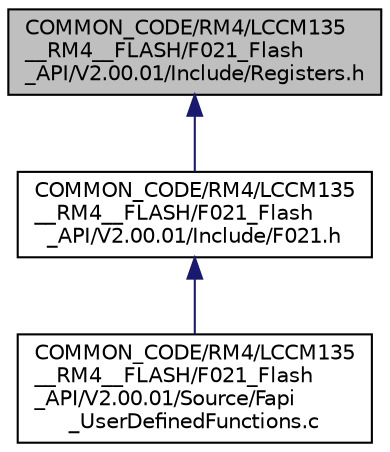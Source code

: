 digraph "COMMON_CODE/RM4/LCCM135__RM4__FLASH/F021_Flash_API/V2.00.01/Include/Registers.h"
{
  edge [fontname="Helvetica",fontsize="10",labelfontname="Helvetica",labelfontsize="10"];
  node [fontname="Helvetica",fontsize="10",shape=record];
  Node1 [label="COMMON_CODE/RM4/LCCM135\l__RM4__FLASH/F021_Flash\l_API/V2.00.01/Include/Registers.h",height=0.2,width=0.4,color="black", fillcolor="grey75", style="filled", fontcolor="black"];
  Node1 -> Node2 [dir="back",color="midnightblue",fontsize="10",style="solid",fontname="Helvetica"];
  Node2 [label="COMMON_CODE/RM4/LCCM135\l__RM4__FLASH/F021_Flash\l_API/V2.00.01/Include/F021.h",height=0.2,width=0.4,color="black", fillcolor="white", style="filled",URL="$_f021_8h.html"];
  Node2 -> Node3 [dir="back",color="midnightblue",fontsize="10",style="solid",fontname="Helvetica"];
  Node3 [label="COMMON_CODE/RM4/LCCM135\l__RM4__FLASH/F021_Flash\l_API/V2.00.01/Source/Fapi\l_UserDefinedFunctions.c",height=0.2,width=0.4,color="black", fillcolor="white", style="filled",URL="$_fapi___user_defined_functions_8c.html"];
}

